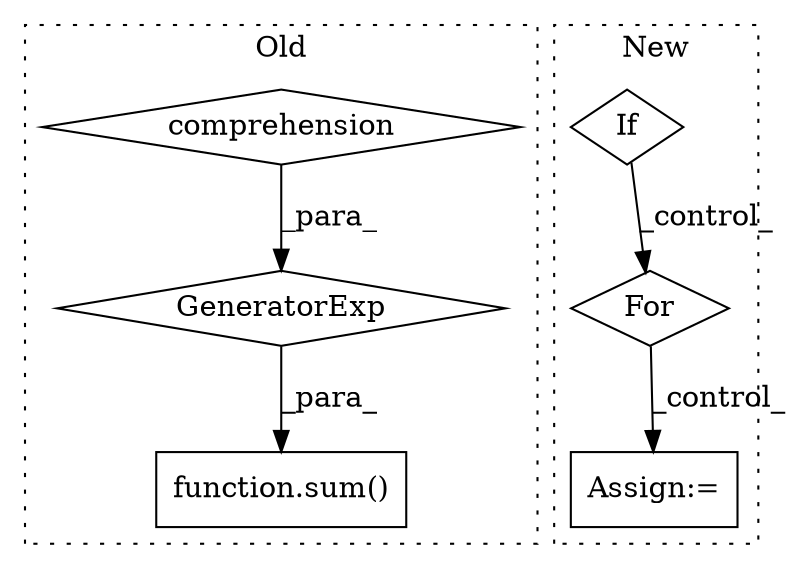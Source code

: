 digraph G {
subgraph cluster0 {
1 [label="function.sum()" a="75" s="18407,18415" l="4,50" shape="box"];
4 [label="comprehension" a="45" s="18430" l="3" shape="diamond"];
5 [label="GeneratorExp" a="55" s="18411" l="4" shape="diamond"];
label = "Old";
style="dotted";
}
subgraph cluster1 {
2 [label="For" a="107" s="17873,17896" l="4,22" shape="diamond"];
3 [label="Assign:=" a="68" s="17927" l="4" shape="box"];
6 [label="If" a="96" s="17823" l="3" shape="diamond"];
label = "New";
style="dotted";
}
2 -> 3 [label="_control_"];
4 -> 5 [label="_para_"];
5 -> 1 [label="_para_"];
6 -> 2 [label="_control_"];
}
